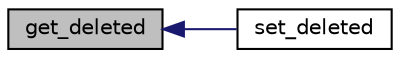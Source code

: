 digraph "get_deleted"
{
  edge [fontname="Helvetica",fontsize="10",labelfontname="Helvetica",labelfontsize="10"];
  node [fontname="Helvetica",fontsize="10",shape=record];
  rankdir="LR";
  Node11 [label="get_deleted",height=0.2,width=0.4,color="black", fillcolor="grey75", style="filled", fontcolor="black"];
  Node11 -> Node12 [dir="back",color="midnightblue",fontsize="10",style="solid"];
  Node12 [label="set_deleted",height=0.2,width=0.4,color="black", fillcolor="white", style="filled",URL="$class_class_setor.html#acd0a4e339896072e5515b8fdcc33344d",tooltip="Definir se o Setor foi deletado. "];
}
